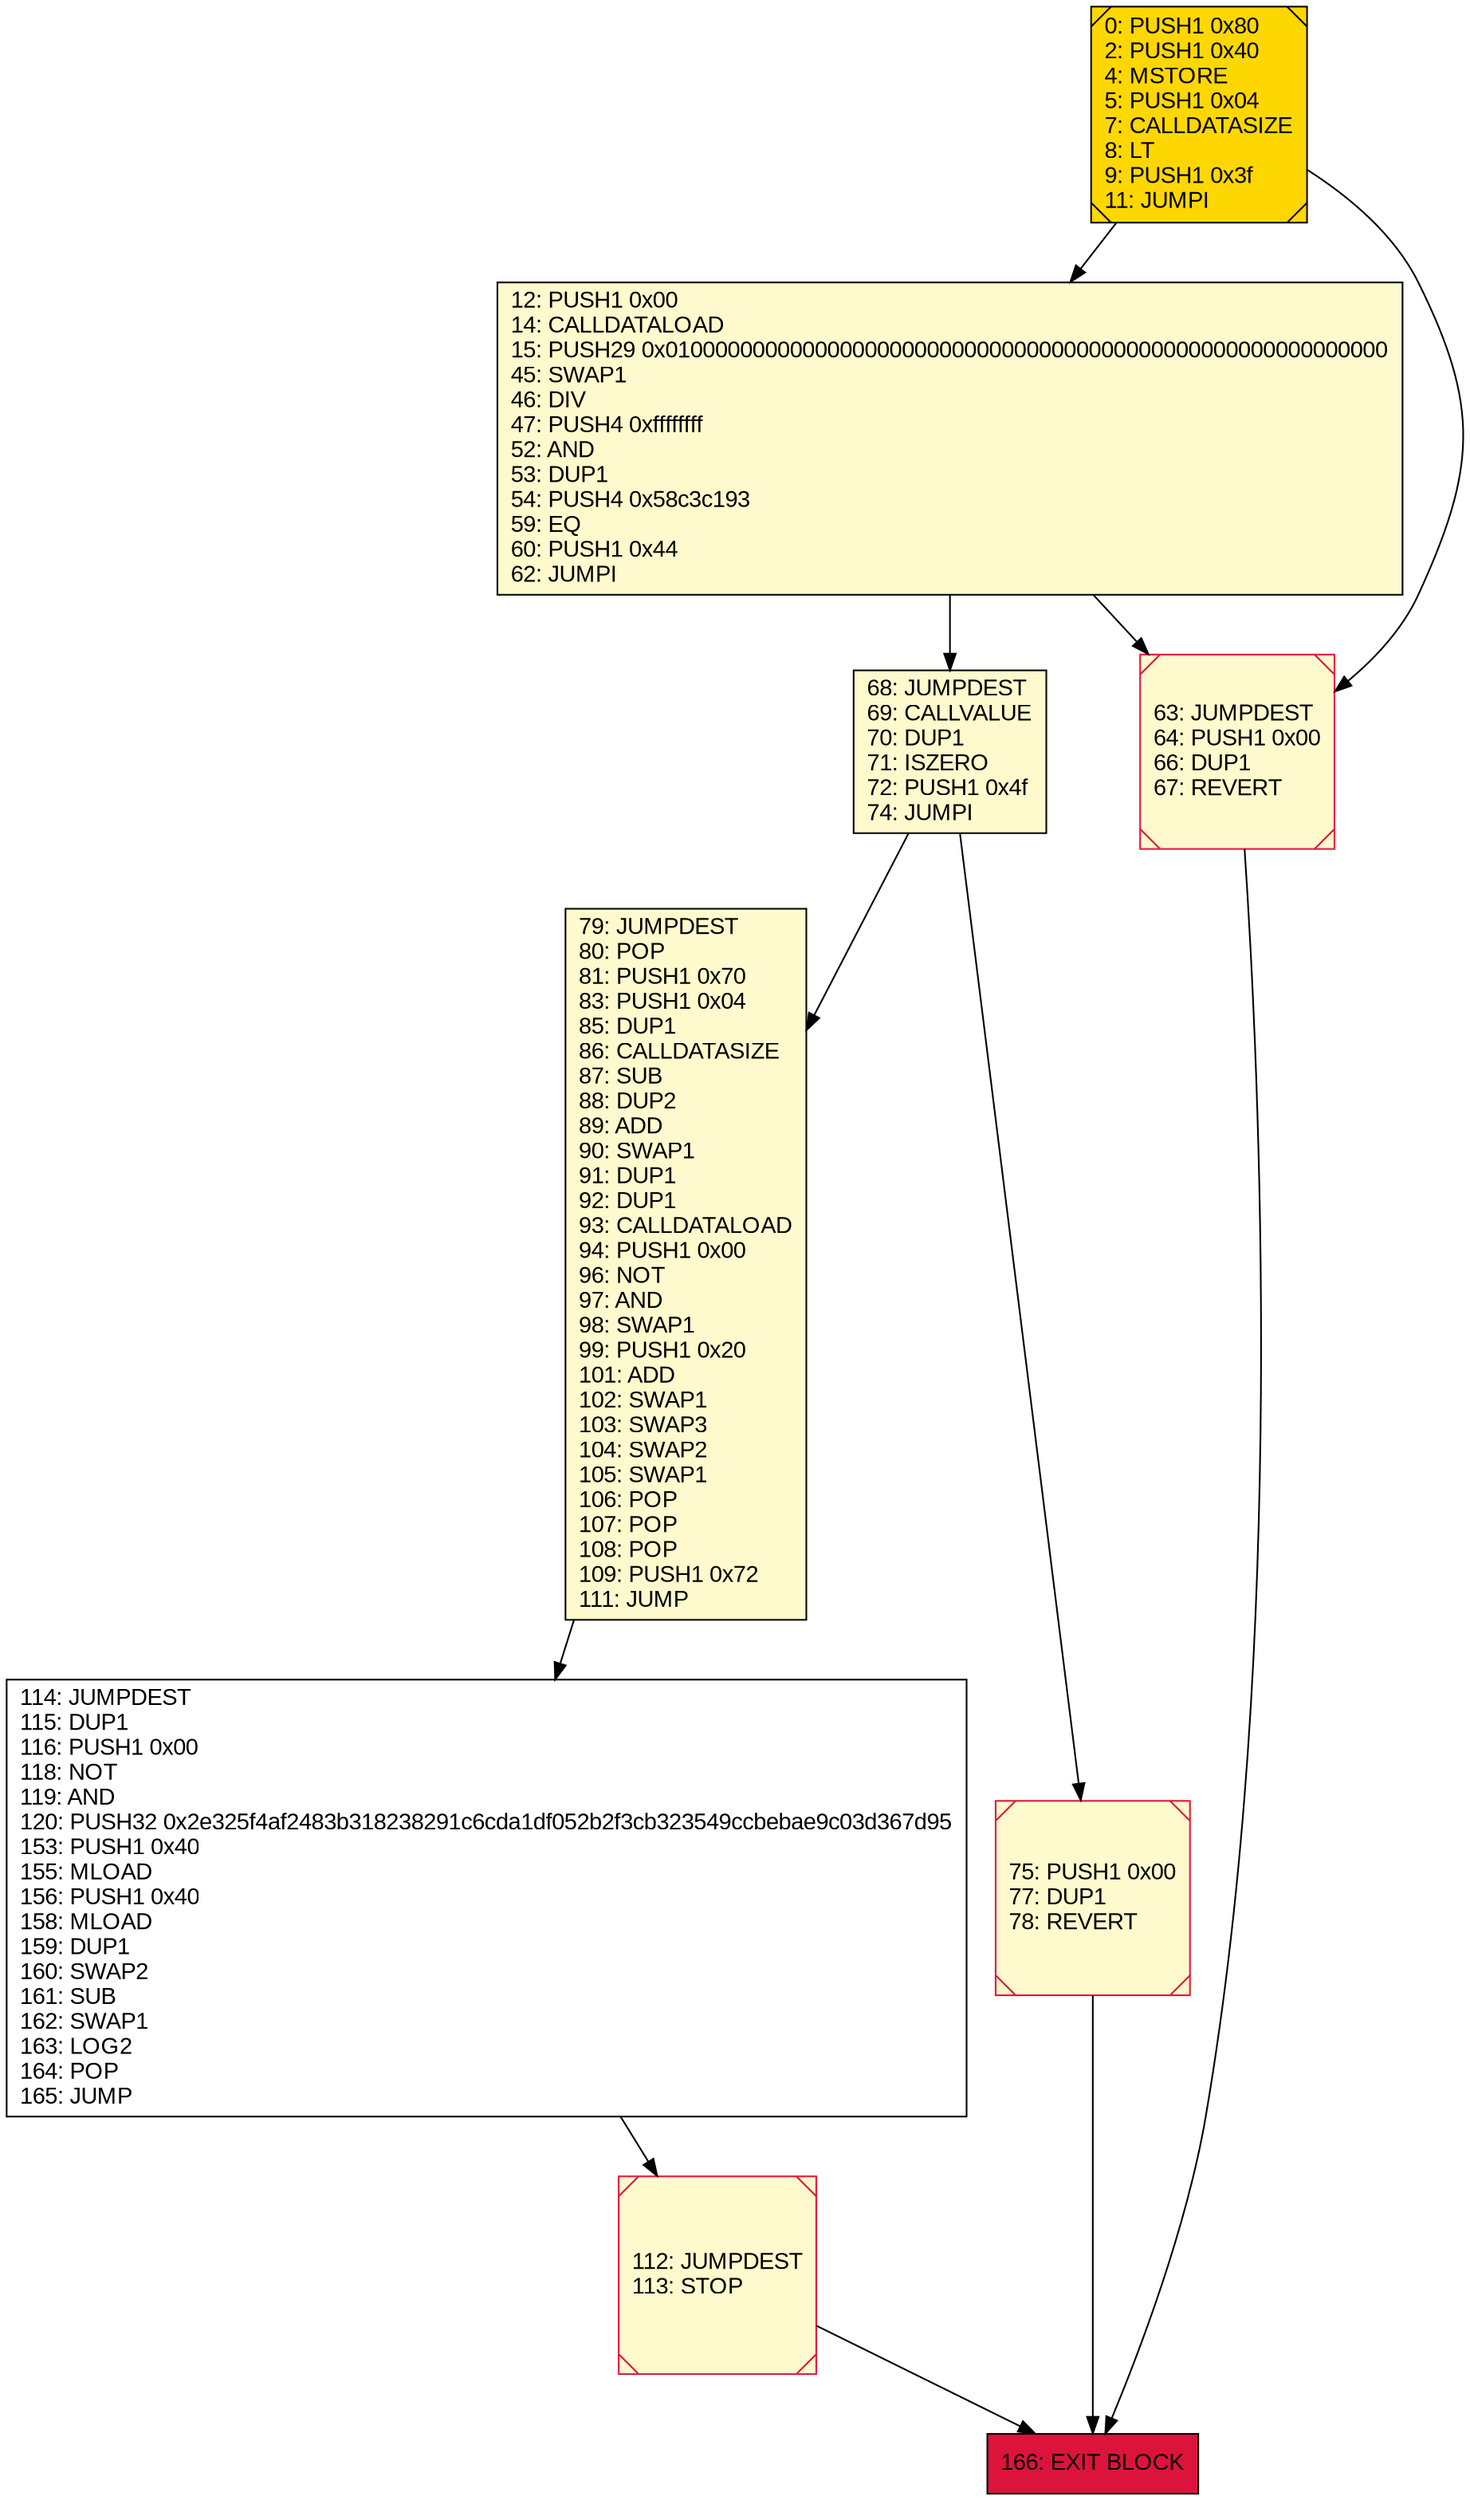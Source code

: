 digraph G {
bgcolor=transparent rankdir=UD;
node [shape=box style=filled color=black fillcolor=white fontname=arial fontcolor=black];
0 [label="0: PUSH1 0x80\l2: PUSH1 0x40\l4: MSTORE\l5: PUSH1 0x04\l7: CALLDATASIZE\l8: LT\l9: PUSH1 0x3f\l11: JUMPI\l" fillcolor=lemonchiffon shape=Msquare fillcolor=gold ];
68 [label="68: JUMPDEST\l69: CALLVALUE\l70: DUP1\l71: ISZERO\l72: PUSH1 0x4f\l74: JUMPI\l" fillcolor=lemonchiffon ];
112 [label="112: JUMPDEST\l113: STOP\l" fillcolor=lemonchiffon shape=Msquare color=crimson ];
12 [label="12: PUSH1 0x00\l14: CALLDATALOAD\l15: PUSH29 0x0100000000000000000000000000000000000000000000000000000000\l45: SWAP1\l46: DIV\l47: PUSH4 0xffffffff\l52: AND\l53: DUP1\l54: PUSH4 0x58c3c193\l59: EQ\l60: PUSH1 0x44\l62: JUMPI\l" fillcolor=lemonchiffon ];
166 [label="166: EXIT BLOCK\l" fillcolor=crimson ];
79 [label="79: JUMPDEST\l80: POP\l81: PUSH1 0x70\l83: PUSH1 0x04\l85: DUP1\l86: CALLDATASIZE\l87: SUB\l88: DUP2\l89: ADD\l90: SWAP1\l91: DUP1\l92: DUP1\l93: CALLDATALOAD\l94: PUSH1 0x00\l96: NOT\l97: AND\l98: SWAP1\l99: PUSH1 0x20\l101: ADD\l102: SWAP1\l103: SWAP3\l104: SWAP2\l105: SWAP1\l106: POP\l107: POP\l108: POP\l109: PUSH1 0x72\l111: JUMP\l" fillcolor=lemonchiffon ];
63 [label="63: JUMPDEST\l64: PUSH1 0x00\l66: DUP1\l67: REVERT\l" fillcolor=lemonchiffon shape=Msquare color=crimson ];
75 [label="75: PUSH1 0x00\l77: DUP1\l78: REVERT\l" fillcolor=lemonchiffon shape=Msquare color=crimson ];
114 [label="114: JUMPDEST\l115: DUP1\l116: PUSH1 0x00\l118: NOT\l119: AND\l120: PUSH32 0x2e325f4af2483b318238291c6cda1df052b2f3cb323549ccbebae9c03d367d95\l153: PUSH1 0x40\l155: MLOAD\l156: PUSH1 0x40\l158: MLOAD\l159: DUP1\l160: SWAP2\l161: SUB\l162: SWAP1\l163: LOG2\l164: POP\l165: JUMP\l" ];
12 -> 68;
68 -> 79;
112 -> 166;
0 -> 12;
114 -> 112;
0 -> 63;
79 -> 114;
12 -> 63;
63 -> 166;
75 -> 166;
68 -> 75;
}